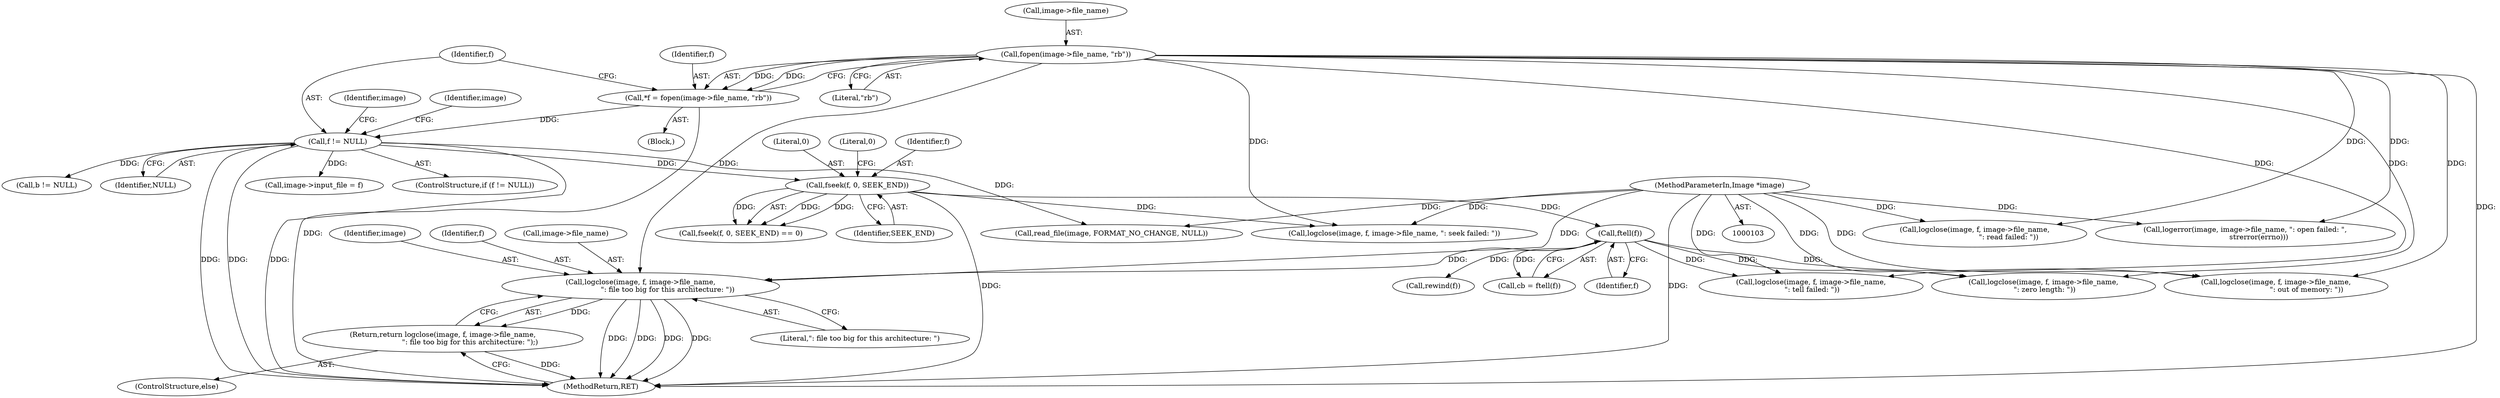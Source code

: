 digraph "0_Android_9d4853418ab2f754c2b63e091c29c5529b8b86ca_30@API" {
"1000238" [label="(Call,logclose(image, f, image->file_name,\n                        \": file too big for this architecture: \"))"];
"1000104" [label="(MethodParameterIn,Image *image)"];
"1000157" [label="(Call,ftell(f))"];
"1000148" [label="(Call,fseek(f, 0, SEEK_END))"];
"1000129" [label="(Call,f != NULL)"];
"1000121" [label="(Call,*f = fopen(image->file_name, \"rb\"))"];
"1000123" [label="(Call,fopen(image->file_name, \"rb\"))"];
"1000237" [label="(Return,return logclose(image, f, image->file_name,\n                        \": file too big for this architecture: \");)"];
"1000127" [label="(Literal,\"rb\")"];
"1000239" [label="(Identifier,image)"];
"1000139" [label="(Call,image->input_file = f)"];
"1000122" [label="(Identifier,f)"];
"1000240" [label="(Identifier,f)"];
"1000136" [label="(Identifier,image)"];
"1000151" [label="(Identifier,SEEK_END)"];
"1000124" [label="(Call,image->file_name)"];
"1000229" [label="(Call,logclose(image, f, image->file_name,\n                           \": out of memory: \"))"];
"1000158" [label="(Identifier,f)"];
"1000260" [label="(Call,logclose(image, f, image->file_name,\n \": tell failed: \"))"];
"1000244" [label="(Literal,\": file too big for this architecture: \")"];
"1000236" [label="(ControlStructure,else)"];
"1000123" [label="(Call,fopen(image->file_name, \"rb\"))"];
"1000241" [label="(Call,image->file_name)"];
"1000157" [label="(Call,ftell(f))"];
"1000251" [label="(Call,logclose(image, f, image->file_name,\n \": zero length: \"))"];
"1000131" [label="(Identifier,NULL)"];
"1000152" [label="(Literal,0)"];
"1000130" [label="(Identifier,f)"];
"1000128" [label="(ControlStructure,if (f != NULL))"];
"1000269" [label="(Call,logclose(image, f, image->file_name, \": seek failed: \"))"];
"1000104" [label="(MethodParameterIn,Image *image)"];
"1000278" [label="(Call,logerror(image, image->file_name, \": open failed: \",\n            strerror(errno)))"];
"1000287" [label="(Call,read_file(image, FORMAT_NO_CHANGE, NULL))"];
"1000149" [label="(Identifier,f)"];
"1000190" [label="(Call,rewind(f))"];
"1000148" [label="(Call,fseek(f, 0, SEEK_END))"];
"1000279" [label="(Identifier,image)"];
"1000119" [label="(Block,)"];
"1000150" [label="(Literal,0)"];
"1000129" [label="(Call,f != NULL)"];
"1000237" [label="(Return,return logclose(image, f, image->file_name,\n                        \": file too big for this architecture: \");)"];
"1000147" [label="(Call,fseek(f, 0, SEEK_END) == 0)"];
"1000220" [label="(Call,logclose(image, f, image->file_name,\n                              \": read failed: \"))"];
"1000238" [label="(Call,logclose(image, f, image->file_name,\n                        \": file too big for this architecture: \"))"];
"1000155" [label="(Call,cb = ftell(f))"];
"1000291" [label="(MethodReturn,RET)"];
"1000121" [label="(Call,*f = fopen(image->file_name, \"rb\"))"];
"1000186" [label="(Call,b != NULL)"];
"1000238" -> "1000237"  [label="AST: "];
"1000238" -> "1000244"  [label="CFG: "];
"1000239" -> "1000238"  [label="AST: "];
"1000240" -> "1000238"  [label="AST: "];
"1000241" -> "1000238"  [label="AST: "];
"1000244" -> "1000238"  [label="AST: "];
"1000237" -> "1000238"  [label="CFG: "];
"1000238" -> "1000291"  [label="DDG: "];
"1000238" -> "1000291"  [label="DDG: "];
"1000238" -> "1000291"  [label="DDG: "];
"1000238" -> "1000291"  [label="DDG: "];
"1000238" -> "1000237"  [label="DDG: "];
"1000104" -> "1000238"  [label="DDG: "];
"1000157" -> "1000238"  [label="DDG: "];
"1000123" -> "1000238"  [label="DDG: "];
"1000104" -> "1000103"  [label="AST: "];
"1000104" -> "1000291"  [label="DDG: "];
"1000104" -> "1000220"  [label="DDG: "];
"1000104" -> "1000229"  [label="DDG: "];
"1000104" -> "1000251"  [label="DDG: "];
"1000104" -> "1000260"  [label="DDG: "];
"1000104" -> "1000269"  [label="DDG: "];
"1000104" -> "1000278"  [label="DDG: "];
"1000104" -> "1000287"  [label="DDG: "];
"1000157" -> "1000155"  [label="AST: "];
"1000157" -> "1000158"  [label="CFG: "];
"1000158" -> "1000157"  [label="AST: "];
"1000155" -> "1000157"  [label="CFG: "];
"1000157" -> "1000155"  [label="DDG: "];
"1000148" -> "1000157"  [label="DDG: "];
"1000157" -> "1000190"  [label="DDG: "];
"1000157" -> "1000229"  [label="DDG: "];
"1000157" -> "1000251"  [label="DDG: "];
"1000157" -> "1000260"  [label="DDG: "];
"1000148" -> "1000147"  [label="AST: "];
"1000148" -> "1000151"  [label="CFG: "];
"1000149" -> "1000148"  [label="AST: "];
"1000150" -> "1000148"  [label="AST: "];
"1000151" -> "1000148"  [label="AST: "];
"1000152" -> "1000148"  [label="CFG: "];
"1000148" -> "1000291"  [label="DDG: "];
"1000148" -> "1000147"  [label="DDG: "];
"1000148" -> "1000147"  [label="DDG: "];
"1000148" -> "1000147"  [label="DDG: "];
"1000129" -> "1000148"  [label="DDG: "];
"1000148" -> "1000269"  [label="DDG: "];
"1000129" -> "1000128"  [label="AST: "];
"1000129" -> "1000131"  [label="CFG: "];
"1000130" -> "1000129"  [label="AST: "];
"1000131" -> "1000129"  [label="AST: "];
"1000136" -> "1000129"  [label="CFG: "];
"1000279" -> "1000129"  [label="CFG: "];
"1000129" -> "1000291"  [label="DDG: "];
"1000129" -> "1000291"  [label="DDG: "];
"1000129" -> "1000291"  [label="DDG: "];
"1000121" -> "1000129"  [label="DDG: "];
"1000129" -> "1000139"  [label="DDG: "];
"1000129" -> "1000186"  [label="DDG: "];
"1000129" -> "1000287"  [label="DDG: "];
"1000121" -> "1000119"  [label="AST: "];
"1000121" -> "1000123"  [label="CFG: "];
"1000122" -> "1000121"  [label="AST: "];
"1000123" -> "1000121"  [label="AST: "];
"1000130" -> "1000121"  [label="CFG: "];
"1000121" -> "1000291"  [label="DDG: "];
"1000123" -> "1000121"  [label="DDG: "];
"1000123" -> "1000121"  [label="DDG: "];
"1000123" -> "1000127"  [label="CFG: "];
"1000124" -> "1000123"  [label="AST: "];
"1000127" -> "1000123"  [label="AST: "];
"1000123" -> "1000291"  [label="DDG: "];
"1000123" -> "1000220"  [label="DDG: "];
"1000123" -> "1000229"  [label="DDG: "];
"1000123" -> "1000251"  [label="DDG: "];
"1000123" -> "1000260"  [label="DDG: "];
"1000123" -> "1000269"  [label="DDG: "];
"1000123" -> "1000278"  [label="DDG: "];
"1000237" -> "1000236"  [label="AST: "];
"1000291" -> "1000237"  [label="CFG: "];
"1000237" -> "1000291"  [label="DDG: "];
}
